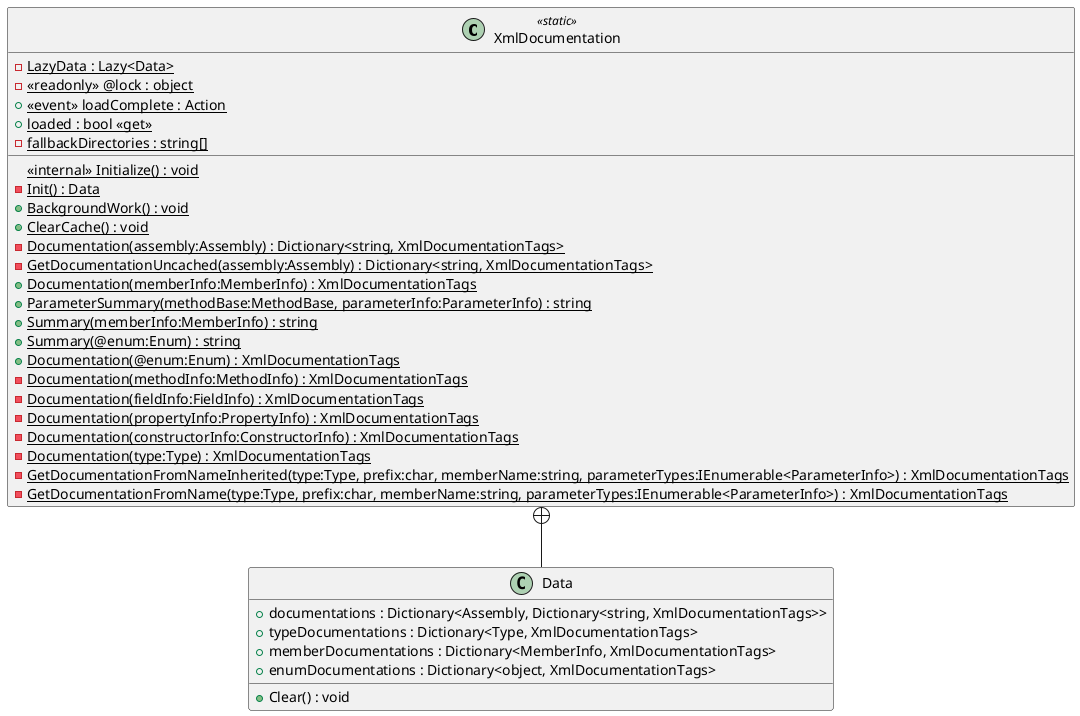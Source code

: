 @startuml
class XmlDocumentation <<static>> {
    - {static} LazyData : Lazy<Data>
    - {static} <<readonly>> @lock : object
    + {static}  <<event>> loadComplete : Action 
    + {static} loaded : bool <<get>>
    - {static} fallbackDirectories : string[]
    <<internal>> {static} Initialize() : void
    - {static} Init() : Data
    + {static} BackgroundWork() : void
    + {static} ClearCache() : void
    - {static} Documentation(assembly:Assembly) : Dictionary<string, XmlDocumentationTags>
    - {static} GetDocumentationUncached(assembly:Assembly) : Dictionary<string, XmlDocumentationTags>
    + {static} Documentation(memberInfo:MemberInfo) : XmlDocumentationTags
    + {static} ParameterSummary(methodBase:MethodBase, parameterInfo:ParameterInfo) : string
    + {static} Summary(memberInfo:MemberInfo) : string
    + {static} Summary(@enum:Enum) : string
    + {static} Documentation(@enum:Enum) : XmlDocumentationTags
    - {static} Documentation(methodInfo:MethodInfo) : XmlDocumentationTags
    - {static} Documentation(fieldInfo:FieldInfo) : XmlDocumentationTags
    - {static} Documentation(propertyInfo:PropertyInfo) : XmlDocumentationTags
    - {static} Documentation(constructorInfo:ConstructorInfo) : XmlDocumentationTags
    - {static} Documentation(type:Type) : XmlDocumentationTags
    - {static} GetDocumentationFromNameInherited(type:Type, prefix:char, memberName:string, parameterTypes:IEnumerable<ParameterInfo>) : XmlDocumentationTags
    - {static} GetDocumentationFromName(type:Type, prefix:char, memberName:string, parameterTypes:IEnumerable<ParameterInfo>) : XmlDocumentationTags
}
class Data {
    + documentations : Dictionary<Assembly, Dictionary<string, XmlDocumentationTags>>
    + typeDocumentations : Dictionary<Type, XmlDocumentationTags>
    + memberDocumentations : Dictionary<MemberInfo, XmlDocumentationTags>
    + enumDocumentations : Dictionary<object, XmlDocumentationTags>
    + Clear() : void
}
XmlDocumentation +-- Data
@enduml
